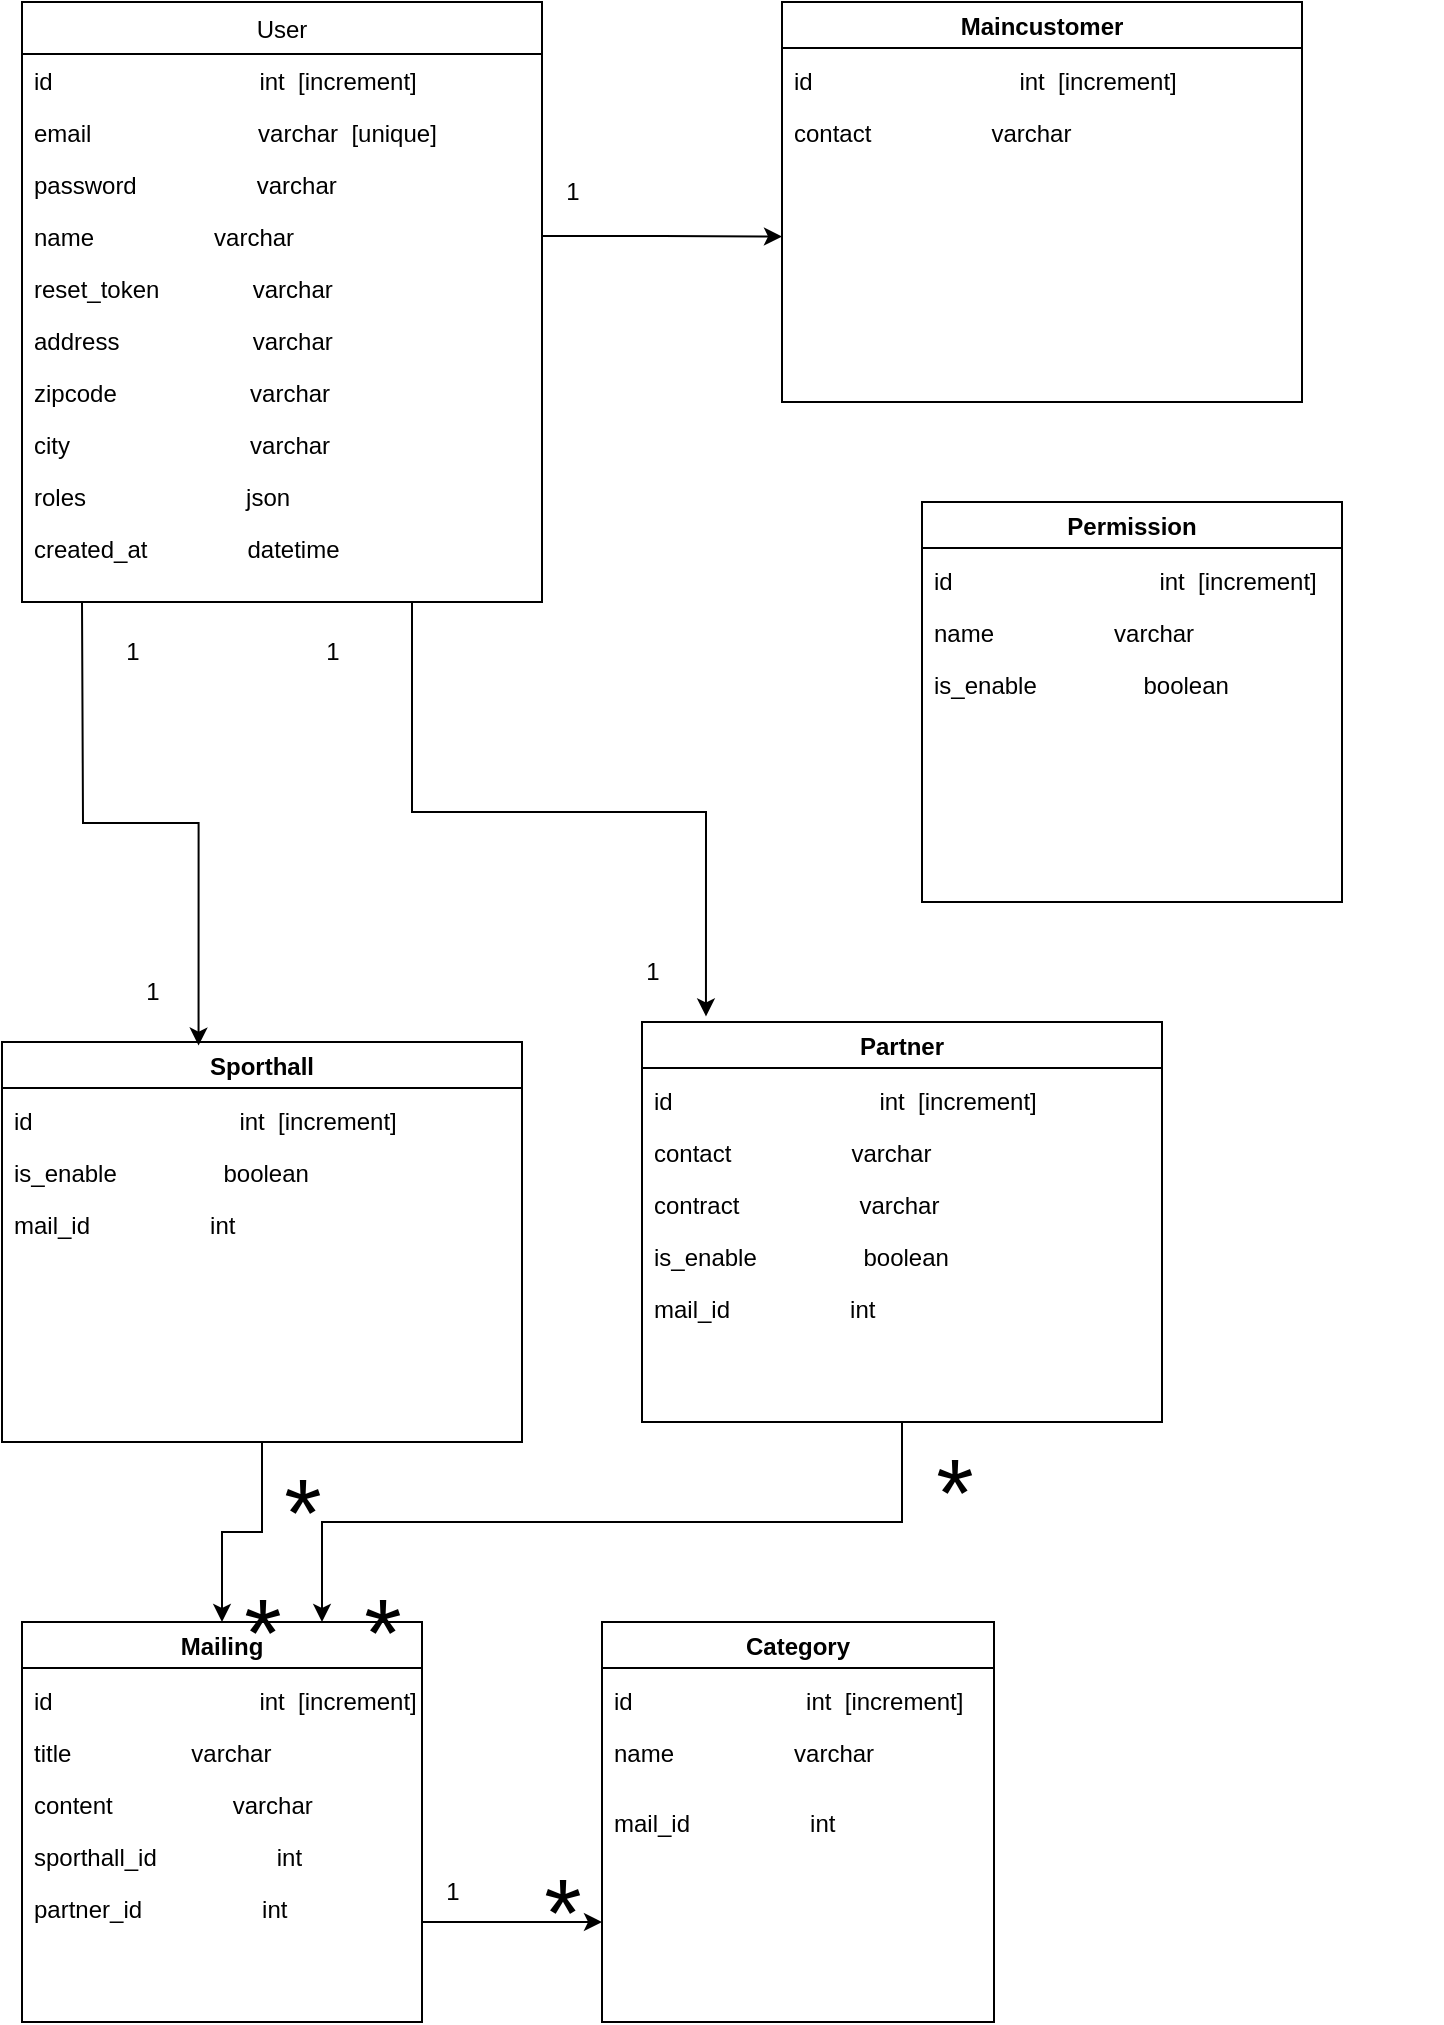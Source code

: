 <mxfile version="20.2.2" type="github">
  <diagram id="a7SjaSfjKRhJdXmIEEfU" name="Page-1">
    <mxGraphModel dx="995" dy="601" grid="1" gridSize="10" guides="1" tooltips="1" connect="1" arrows="1" fold="1" page="1" pageScale="1" pageWidth="827" pageHeight="1169" math="0" shadow="0">
      <root>
        <mxCell id="0" />
        <mxCell id="1" parent="0" />
        <mxCell id="2" value="User" style="swimlane;fontStyle=0;align=center;verticalAlign=top;childLayout=stackLayout;horizontal=1;startSize=26;horizontalStack=0;resizeParent=1;resizeLast=0;collapsible=1;marginBottom=0;rounded=0;shadow=0;strokeWidth=1;" parent="1" vertex="1">
          <mxGeometry x="60" y="50" width="260" height="300" as="geometry">
            <mxRectangle x="340" y="380" width="170" height="26" as="alternateBounds" />
          </mxGeometry>
        </mxCell>
        <mxCell id="3" value="id                               int  [increment]" style="text;align=left;verticalAlign=top;spacingLeft=4;spacingRight=4;overflow=hidden;rotatable=0;points=[[0,0.5],[1,0.5]];portConstraint=eastwest;" parent="2" vertex="1">
          <mxGeometry y="26" width="260" height="26" as="geometry" />
        </mxCell>
        <mxCell id="4" value="email                         varchar  [unique]" style="text;align=left;verticalAlign=top;spacingLeft=4;spacingRight=4;overflow=hidden;rotatable=0;points=[[0,0.5],[1,0.5]];portConstraint=eastwest;" parent="2" vertex="1">
          <mxGeometry y="52" width="260" height="26" as="geometry" />
        </mxCell>
        <mxCell id="6" value="password                  varchar" style="text;align=left;verticalAlign=top;spacingLeft=4;spacingRight=4;overflow=hidden;rotatable=0;points=[[0,0.5],[1,0.5]];portConstraint=eastwest;" parent="2" vertex="1">
          <mxGeometry y="78" width="260" height="26" as="geometry" />
        </mxCell>
        <mxCell id="9" value="name                  varchar" style="text;align=left;verticalAlign=top;spacingLeft=4;spacingRight=4;overflow=hidden;rotatable=0;points=[[0,0.5],[1,0.5]];portConstraint=eastwest;" parent="2" vertex="1">
          <mxGeometry y="104" width="260" height="26" as="geometry" />
        </mxCell>
        <mxCell id="10" value="reset_token              varchar" style="text;align=left;verticalAlign=top;spacingLeft=4;spacingRight=4;overflow=hidden;rotatable=0;points=[[0,0.5],[1,0.5]];portConstraint=eastwest;" parent="2" vertex="1">
          <mxGeometry y="130" width="260" height="26" as="geometry" />
        </mxCell>
        <mxCell id="11" value="address                    varchar" style="text;align=left;verticalAlign=top;spacingLeft=4;spacingRight=4;overflow=hidden;rotatable=0;points=[[0,0.5],[1,0.5]];portConstraint=eastwest;" parent="2" vertex="1">
          <mxGeometry y="156" width="260" height="26" as="geometry" />
        </mxCell>
        <mxCell id="12" value="zipcode                    varchar" style="text;align=left;verticalAlign=top;spacingLeft=4;spacingRight=4;overflow=hidden;rotatable=0;points=[[0,0.5],[1,0.5]];portConstraint=eastwest;" parent="2" vertex="1">
          <mxGeometry y="182" width="260" height="26" as="geometry" />
        </mxCell>
        <mxCell id="13" value="city                           varchar" style="text;align=left;verticalAlign=top;spacingLeft=4;spacingRight=4;overflow=hidden;rotatable=0;points=[[0,0.5],[1,0.5]];portConstraint=eastwest;" parent="2" vertex="1">
          <mxGeometry y="208" width="260" height="26" as="geometry" />
        </mxCell>
        <mxCell id="14" value="roles                        json" style="text;align=left;verticalAlign=top;spacingLeft=4;spacingRight=4;overflow=hidden;rotatable=0;points=[[0,0.5],[1,0.5]];portConstraint=eastwest;" parent="2" vertex="1">
          <mxGeometry y="234" width="260" height="26" as="geometry" />
        </mxCell>
        <mxCell id="15" value="created_at               datetime" style="text;align=left;verticalAlign=top;spacingLeft=4;spacingRight=4;overflow=hidden;rotatable=0;points=[[0,0.5],[1,0.5]];portConstraint=eastwest;" parent="2" vertex="1">
          <mxGeometry y="260" width="260" height="26" as="geometry" />
        </mxCell>
        <mxCell id="hPcDsvAZvbD1BHrRrWnX-15" value="Maincustomer" style="swimlane;" vertex="1" parent="1">
          <mxGeometry x="440" y="50" width="260" height="200" as="geometry" />
        </mxCell>
        <mxCell id="hPcDsvAZvbD1BHrRrWnX-16" value="id                               int  [increment]" style="text;align=left;verticalAlign=top;spacingLeft=4;spacingRight=4;overflow=hidden;rotatable=0;points=[[0,0.5],[1,0.5]];portConstraint=eastwest;" vertex="1" parent="hPcDsvAZvbD1BHrRrWnX-15">
          <mxGeometry y="26" width="240" height="26" as="geometry" />
        </mxCell>
        <mxCell id="hPcDsvAZvbD1BHrRrWnX-44" value="contact                  varchar" style="text;align=left;verticalAlign=top;spacingLeft=4;spacingRight=4;overflow=hidden;rotatable=0;points=[[0,0.5],[1,0.5]];portConstraint=eastwest;" vertex="1" parent="hPcDsvAZvbD1BHrRrWnX-15">
          <mxGeometry y="52" width="260" height="26" as="geometry" />
        </mxCell>
        <mxCell id="hPcDsvAZvbD1BHrRrWnX-70" style="edgeStyle=orthogonalEdgeStyle;rounded=0;orthogonalLoop=1;jettySize=auto;html=1;exitX=0.5;exitY=1;exitDx=0;exitDy=0;entryX=0.75;entryY=0;entryDx=0;entryDy=0;fontSize=48;" edge="1" parent="1" source="hPcDsvAZvbD1BHrRrWnX-17" target="hPcDsvAZvbD1BHrRrWnX-35">
          <mxGeometry relative="1" as="geometry" />
        </mxCell>
        <mxCell id="hPcDsvAZvbD1BHrRrWnX-17" value="Partner" style="swimlane;" vertex="1" parent="1">
          <mxGeometry x="370" y="560" width="260" height="200" as="geometry" />
        </mxCell>
        <mxCell id="hPcDsvAZvbD1BHrRrWnX-18" value="id                               int  [increment]" style="text;align=left;verticalAlign=top;spacingLeft=4;spacingRight=4;overflow=hidden;rotatable=0;points=[[0,0.5],[1,0.5]];portConstraint=eastwest;" vertex="1" parent="hPcDsvAZvbD1BHrRrWnX-17">
          <mxGeometry y="26" width="240" height="26" as="geometry" />
        </mxCell>
        <mxCell id="hPcDsvAZvbD1BHrRrWnX-29" value="contract                  varchar" style="text;align=left;verticalAlign=top;spacingLeft=4;spacingRight=4;overflow=hidden;rotatable=0;points=[[0,0.5],[1,0.5]];portConstraint=eastwest;" vertex="1" parent="hPcDsvAZvbD1BHrRrWnX-17">
          <mxGeometry y="78" width="260" height="26" as="geometry" />
        </mxCell>
        <mxCell id="hPcDsvAZvbD1BHrRrWnX-30" value="is_enable                boolean" style="text;align=left;verticalAlign=top;spacingLeft=4;spacingRight=4;overflow=hidden;rotatable=0;points=[[0,0.5],[1,0.5]];portConstraint=eastwest;" vertex="1" parent="hPcDsvAZvbD1BHrRrWnX-17">
          <mxGeometry y="104" width="260" height="26" as="geometry" />
        </mxCell>
        <mxCell id="hPcDsvAZvbD1BHrRrWnX-32" value="contact                  varchar" style="text;align=left;verticalAlign=top;spacingLeft=4;spacingRight=4;overflow=hidden;rotatable=0;points=[[0,0.5],[1,0.5]];portConstraint=eastwest;" vertex="1" parent="hPcDsvAZvbD1BHrRrWnX-17">
          <mxGeometry y="52" width="260" height="26" as="geometry" />
        </mxCell>
        <mxCell id="hPcDsvAZvbD1BHrRrWnX-74" value="mail_id                  int" style="text;align=left;verticalAlign=top;spacingLeft=4;spacingRight=4;overflow=hidden;rotatable=0;points=[[0,0.5],[1,0.5]];portConstraint=eastwest;" vertex="1" parent="hPcDsvAZvbD1BHrRrWnX-17">
          <mxGeometry y="130" width="190" height="26" as="geometry" />
        </mxCell>
        <mxCell id="hPcDsvAZvbD1BHrRrWnX-22" value="Permission" style="swimlane;" vertex="1" parent="1">
          <mxGeometry x="510" y="300" width="210" height="200" as="geometry" />
        </mxCell>
        <mxCell id="hPcDsvAZvbD1BHrRrWnX-23" value="id                               int  [increment]" style="text;align=left;verticalAlign=top;spacingLeft=4;spacingRight=4;overflow=hidden;rotatable=0;points=[[0,0.5],[1,0.5]];portConstraint=eastwest;" vertex="1" parent="hPcDsvAZvbD1BHrRrWnX-22">
          <mxGeometry y="26" width="240" height="26" as="geometry" />
        </mxCell>
        <mxCell id="hPcDsvAZvbD1BHrRrWnX-33" value="name                  varchar" style="text;align=left;verticalAlign=top;spacingLeft=4;spacingRight=4;overflow=hidden;rotatable=0;points=[[0,0.5],[1,0.5]];portConstraint=eastwest;" vertex="1" parent="hPcDsvAZvbD1BHrRrWnX-22">
          <mxGeometry y="52" width="260" height="26" as="geometry" />
        </mxCell>
        <mxCell id="hPcDsvAZvbD1BHrRrWnX-34" value="is_enable                boolean" style="text;align=left;verticalAlign=top;spacingLeft=4;spacingRight=4;overflow=hidden;rotatable=0;points=[[0,0.5],[1,0.5]];portConstraint=eastwest;" vertex="1" parent="hPcDsvAZvbD1BHrRrWnX-22">
          <mxGeometry y="78" width="260" height="26" as="geometry" />
        </mxCell>
        <mxCell id="hPcDsvAZvbD1BHrRrWnX-65" style="edgeStyle=orthogonalEdgeStyle;rounded=0;orthogonalLoop=1;jettySize=auto;html=1;exitX=0.5;exitY=1;exitDx=0;exitDy=0;fontSize=48;" edge="1" parent="1" source="hPcDsvAZvbD1BHrRrWnX-25" target="hPcDsvAZvbD1BHrRrWnX-35">
          <mxGeometry relative="1" as="geometry" />
        </mxCell>
        <mxCell id="hPcDsvAZvbD1BHrRrWnX-25" value="Sporthall" style="swimlane;" vertex="1" parent="1">
          <mxGeometry x="50" y="570" width="260" height="200" as="geometry" />
        </mxCell>
        <mxCell id="hPcDsvAZvbD1BHrRrWnX-26" value="id                               int  [increment]" style="text;align=left;verticalAlign=top;spacingLeft=4;spacingRight=4;overflow=hidden;rotatable=0;points=[[0,0.5],[1,0.5]];portConstraint=eastwest;" vertex="1" parent="hPcDsvAZvbD1BHrRrWnX-25">
          <mxGeometry y="26" width="240" height="26" as="geometry" />
        </mxCell>
        <mxCell id="hPcDsvAZvbD1BHrRrWnX-31" value="is_enable                boolean" style="text;align=left;verticalAlign=top;spacingLeft=4;spacingRight=4;overflow=hidden;rotatable=0;points=[[0,0.5],[1,0.5]];portConstraint=eastwest;" vertex="1" parent="hPcDsvAZvbD1BHrRrWnX-25">
          <mxGeometry y="52" width="260" height="26" as="geometry" />
        </mxCell>
        <mxCell id="hPcDsvAZvbD1BHrRrWnX-68" value="mail_id                  int" style="text;align=left;verticalAlign=top;spacingLeft=4;spacingRight=4;overflow=hidden;rotatable=0;points=[[0,0.5],[1,0.5]];portConstraint=eastwest;" vertex="1" parent="hPcDsvAZvbD1BHrRrWnX-25">
          <mxGeometry y="78" width="190" height="26" as="geometry" />
        </mxCell>
        <mxCell id="hPcDsvAZvbD1BHrRrWnX-61" style="edgeStyle=orthogonalEdgeStyle;rounded=0;orthogonalLoop=1;jettySize=auto;html=1;exitX=1;exitY=0.75;exitDx=0;exitDy=0;entryX=0;entryY=0.75;entryDx=0;entryDy=0;fontSize=36;" edge="1" parent="1" source="hPcDsvAZvbD1BHrRrWnX-35" target="hPcDsvAZvbD1BHrRrWnX-40">
          <mxGeometry relative="1" as="geometry" />
        </mxCell>
        <mxCell id="hPcDsvAZvbD1BHrRrWnX-35" value="Mailing" style="swimlane;" vertex="1" parent="1">
          <mxGeometry x="60" y="860" width="200" height="200" as="geometry" />
        </mxCell>
        <mxCell id="hPcDsvAZvbD1BHrRrWnX-36" value="id                               int  [increment]" style="text;align=left;verticalAlign=top;spacingLeft=4;spacingRight=4;overflow=hidden;rotatable=0;points=[[0,0.5],[1,0.5]];portConstraint=eastwest;" vertex="1" parent="hPcDsvAZvbD1BHrRrWnX-35">
          <mxGeometry y="26" width="240" height="26" as="geometry" />
        </mxCell>
        <mxCell id="hPcDsvAZvbD1BHrRrWnX-37" value="title                  varchar" style="text;align=left;verticalAlign=top;spacingLeft=4;spacingRight=4;overflow=hidden;rotatable=0;points=[[0,0.5],[1,0.5]];portConstraint=eastwest;" vertex="1" parent="hPcDsvAZvbD1BHrRrWnX-35">
          <mxGeometry y="52" width="260" height="26" as="geometry" />
        </mxCell>
        <mxCell id="hPcDsvAZvbD1BHrRrWnX-39" value="content                  varchar" style="text;align=left;verticalAlign=top;spacingLeft=4;spacingRight=4;overflow=hidden;rotatable=0;points=[[0,0.5],[1,0.5]];portConstraint=eastwest;" vertex="1" parent="hPcDsvAZvbD1BHrRrWnX-35">
          <mxGeometry y="78" width="200" height="26" as="geometry" />
        </mxCell>
        <mxCell id="hPcDsvAZvbD1BHrRrWnX-69" value="sporthall_id                  int" style="text;align=left;verticalAlign=top;spacingLeft=4;spacingRight=4;overflow=hidden;rotatable=0;points=[[0,0.5],[1,0.5]];portConstraint=eastwest;" vertex="1" parent="hPcDsvAZvbD1BHrRrWnX-35">
          <mxGeometry y="104" width="190" height="26" as="geometry" />
        </mxCell>
        <mxCell id="hPcDsvAZvbD1BHrRrWnX-73" value="partner_id                  int" style="text;align=left;verticalAlign=top;spacingLeft=4;spacingRight=4;overflow=hidden;rotatable=0;points=[[0,0.5],[1,0.5]];portConstraint=eastwest;" vertex="1" parent="hPcDsvAZvbD1BHrRrWnX-35">
          <mxGeometry y="130" width="190" height="26" as="geometry" />
        </mxCell>
        <mxCell id="hPcDsvAZvbD1BHrRrWnX-40" value="Category" style="swimlane;" vertex="1" parent="1">
          <mxGeometry x="350" y="860" width="196" height="200" as="geometry" />
        </mxCell>
        <mxCell id="hPcDsvAZvbD1BHrRrWnX-41" value="id                          int  [increment]" style="text;align=left;verticalAlign=top;spacingLeft=4;spacingRight=4;overflow=hidden;rotatable=0;points=[[0,0.5],[1,0.5]];portConstraint=eastwest;" vertex="1" parent="hPcDsvAZvbD1BHrRrWnX-40">
          <mxGeometry y="26" width="240" height="26" as="geometry" />
        </mxCell>
        <mxCell id="hPcDsvAZvbD1BHrRrWnX-42" value="name                  varchar" style="text;align=left;verticalAlign=top;spacingLeft=4;spacingRight=4;overflow=hidden;rotatable=0;points=[[0,0.5],[1,0.5]];portConstraint=eastwest;" vertex="1" parent="hPcDsvAZvbD1BHrRrWnX-40">
          <mxGeometry y="52" width="260" height="26" as="geometry" />
        </mxCell>
        <mxCell id="hPcDsvAZvbD1BHrRrWnX-62" value="mail_id                  int" style="text;align=left;verticalAlign=top;spacingLeft=4;spacingRight=4;overflow=hidden;rotatable=0;points=[[0,0.5],[1,0.5]];portConstraint=eastwest;" vertex="1" parent="hPcDsvAZvbD1BHrRrWnX-40">
          <mxGeometry y="87" width="190" height="26" as="geometry" />
        </mxCell>
        <mxCell id="hPcDsvAZvbD1BHrRrWnX-47" style="edgeStyle=orthogonalEdgeStyle;rounded=0;orthogonalLoop=1;jettySize=auto;html=1;exitX=1;exitY=0.5;exitDx=0;exitDy=0;" edge="1" parent="1" source="9">
          <mxGeometry relative="1" as="geometry">
            <mxPoint x="440" y="167.286" as="targetPoint" />
          </mxGeometry>
        </mxCell>
        <mxCell id="hPcDsvAZvbD1BHrRrWnX-48" value="1" style="text;html=1;resizable=0;autosize=1;align=center;verticalAlign=middle;points=[];fillColor=none;strokeColor=none;rounded=0;" vertex="1" parent="1">
          <mxGeometry x="320" y="130" width="30" height="30" as="geometry" />
        </mxCell>
        <mxCell id="hPcDsvAZvbD1BHrRrWnX-49" value="1" style="text;html=1;resizable=0;autosize=1;align=center;verticalAlign=middle;points=[];fillColor=none;strokeColor=none;rounded=0;" vertex="1" parent="1">
          <mxGeometry x="360" y="520" width="30" height="30" as="geometry" />
        </mxCell>
        <mxCell id="hPcDsvAZvbD1BHrRrWnX-50" style="edgeStyle=orthogonalEdgeStyle;rounded=0;orthogonalLoop=1;jettySize=auto;html=1;exitX=0.75;exitY=1;exitDx=0;exitDy=0;fontSize=36;entryX=0.123;entryY=-0.014;entryDx=0;entryDy=0;entryPerimeter=0;" edge="1" parent="1" source="2" target="hPcDsvAZvbD1BHrRrWnX-17">
          <mxGeometry relative="1" as="geometry">
            <mxPoint x="410" y="380" as="targetPoint" />
          </mxGeometry>
        </mxCell>
        <mxCell id="hPcDsvAZvbD1BHrRrWnX-51" value="1" style="text;html=1;resizable=0;autosize=1;align=center;verticalAlign=middle;points=[];fillColor=none;strokeColor=none;rounded=0;" vertex="1" parent="1">
          <mxGeometry x="200" y="360" width="30" height="30" as="geometry" />
        </mxCell>
        <mxCell id="hPcDsvAZvbD1BHrRrWnX-53" style="edgeStyle=orthogonalEdgeStyle;rounded=0;orthogonalLoop=1;jettySize=auto;html=1;entryX=0.378;entryY=0.009;entryDx=0;entryDy=0;fontSize=36;entryPerimeter=0;" edge="1" parent="1" target="hPcDsvAZvbD1BHrRrWnX-25">
          <mxGeometry relative="1" as="geometry">
            <mxPoint x="90" y="350" as="sourcePoint" />
          </mxGeometry>
        </mxCell>
        <mxCell id="hPcDsvAZvbD1BHrRrWnX-54" value="1" style="text;html=1;resizable=0;autosize=1;align=center;verticalAlign=middle;points=[];fillColor=none;strokeColor=none;rounded=0;" vertex="1" parent="1">
          <mxGeometry x="100" y="360" width="30" height="30" as="geometry" />
        </mxCell>
        <mxCell id="hPcDsvAZvbD1BHrRrWnX-55" value="1" style="text;html=1;resizable=0;autosize=1;align=center;verticalAlign=middle;points=[];fillColor=none;strokeColor=none;rounded=0;" vertex="1" parent="1">
          <mxGeometry x="110" y="530" width="30" height="30" as="geometry" />
        </mxCell>
        <mxCell id="hPcDsvAZvbD1BHrRrWnX-63" value="1" style="text;html=1;resizable=0;autosize=1;align=center;verticalAlign=middle;points=[];fillColor=none;strokeColor=none;rounded=0;" vertex="1" parent="1">
          <mxGeometry x="260" y="980" width="30" height="30" as="geometry" />
        </mxCell>
        <mxCell id="hPcDsvAZvbD1BHrRrWnX-64" value="&lt;font style=&quot;font-size: 48px;&quot;&gt;*&lt;/font&gt;" style="text;html=1;resizable=0;autosize=1;align=center;verticalAlign=middle;points=[];fillColor=none;strokeColor=none;rounded=0;" vertex="1" parent="1">
          <mxGeometry x="310" y="970" width="40" height="70" as="geometry" />
        </mxCell>
        <mxCell id="hPcDsvAZvbD1BHrRrWnX-66" value="&lt;font style=&quot;font-size: 48px;&quot;&gt;*&lt;/font&gt;" style="text;html=1;resizable=0;autosize=1;align=center;verticalAlign=middle;points=[];fillColor=none;strokeColor=none;rounded=0;" vertex="1" parent="1">
          <mxGeometry x="180" y="770" width="40" height="70" as="geometry" />
        </mxCell>
        <mxCell id="hPcDsvAZvbD1BHrRrWnX-67" value="&lt;font style=&quot;font-size: 48px;&quot;&gt;*&lt;/font&gt;" style="text;html=1;resizable=0;autosize=1;align=center;verticalAlign=middle;points=[];fillColor=none;strokeColor=none;rounded=0;" vertex="1" parent="1">
          <mxGeometry x="160" y="830" width="40" height="70" as="geometry" />
        </mxCell>
        <mxCell id="hPcDsvAZvbD1BHrRrWnX-71" value="&lt;font style=&quot;font-size: 48px;&quot;&gt;*&lt;/font&gt;" style="text;html=1;resizable=0;autosize=1;align=center;verticalAlign=middle;points=[];fillColor=none;strokeColor=none;rounded=0;" vertex="1" parent="1">
          <mxGeometry x="506" y="760" width="40" height="70" as="geometry" />
        </mxCell>
        <mxCell id="hPcDsvAZvbD1BHrRrWnX-72" value="&lt;font style=&quot;font-size: 48px;&quot;&gt;*&lt;/font&gt;" style="text;html=1;resizable=0;autosize=1;align=center;verticalAlign=middle;points=[];fillColor=none;strokeColor=none;rounded=0;" vertex="1" parent="1">
          <mxGeometry x="220" y="830" width="40" height="70" as="geometry" />
        </mxCell>
      </root>
    </mxGraphModel>
  </diagram>
</mxfile>
